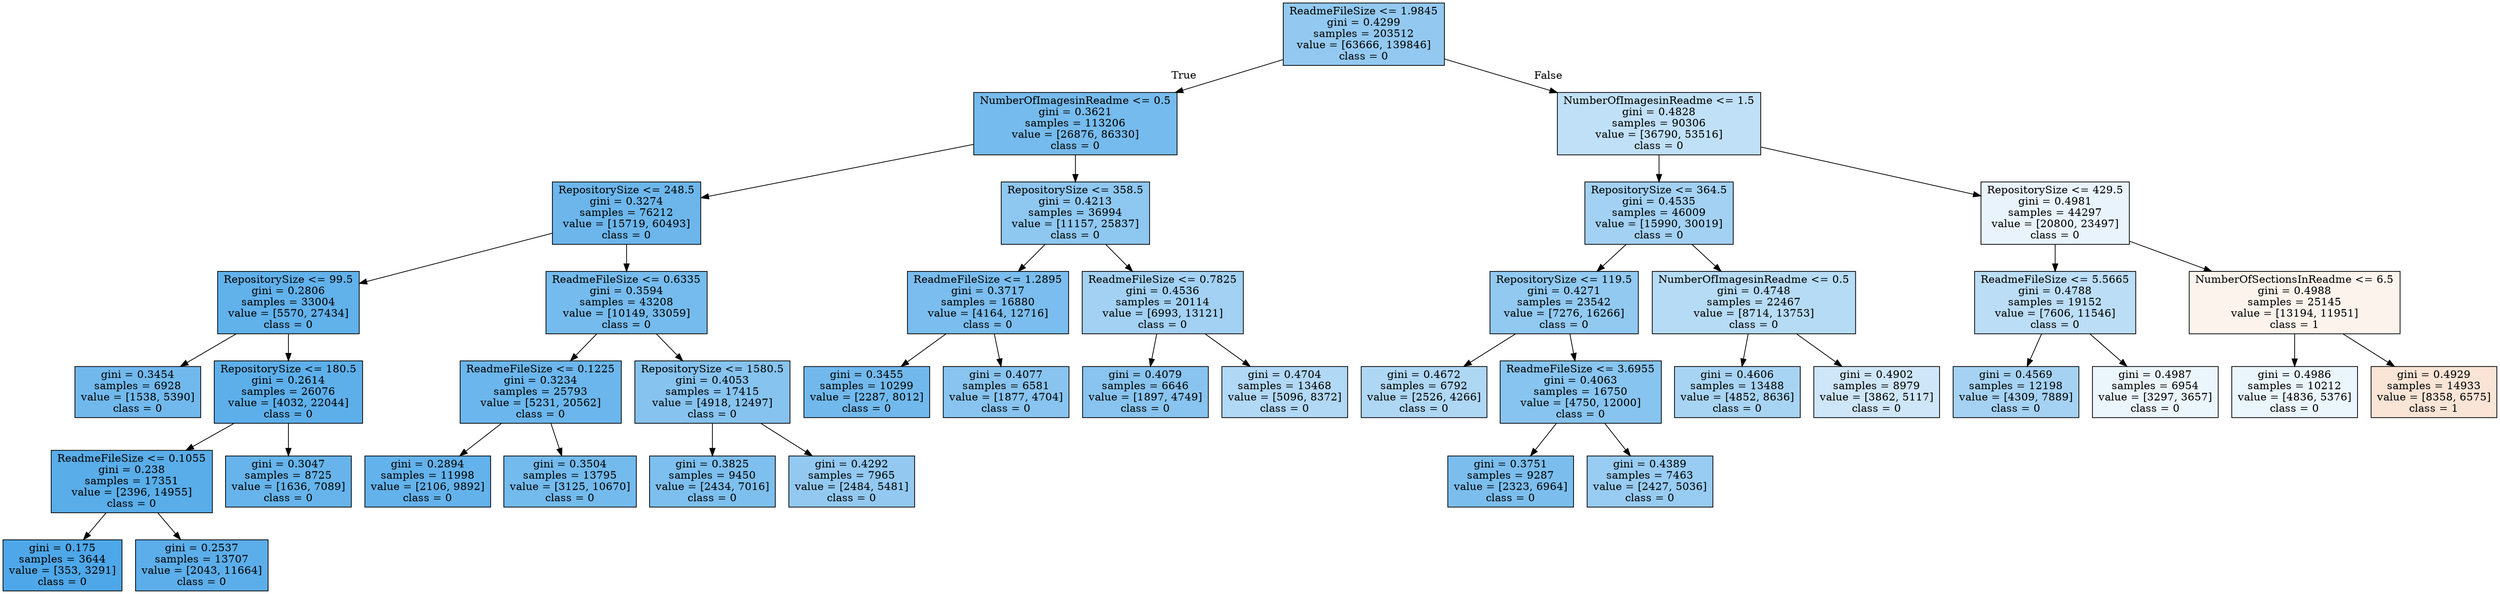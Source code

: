 digraph Tree {
node [shape=box, style="filled", color="black"] ;
0 [label="ReadmeFileSize <= 1.9845\ngini = 0.4299\nsamples = 203512\nvalue = [63666, 139846]\nclass = 0", fillcolor="#399de58b"] ;
1 [label="NumberOfImagesinReadme <= 0.5\ngini = 0.3621\nsamples = 113206\nvalue = [26876, 86330]\nclass = 0", fillcolor="#399de5b0"] ;
0 -> 1 [labeldistance=2.5, labelangle=45, headlabel="True"] ;
2 [label="RepositorySize <= 248.5\ngini = 0.3274\nsamples = 76212\nvalue = [15719, 60493]\nclass = 0", fillcolor="#399de5bd"] ;
1 -> 2 ;
3 [label="RepositorySize <= 99.5\ngini = 0.2806\nsamples = 33004\nvalue = [5570, 27434]\nclass = 0", fillcolor="#399de5cb"] ;
2 -> 3 ;
4 [label="gini = 0.3454\nsamples = 6928\nvalue = [1538, 5390]\nclass = 0", fillcolor="#399de5b6"] ;
3 -> 4 ;
5 [label="RepositorySize <= 180.5\ngini = 0.2614\nsamples = 26076\nvalue = [4032, 22044]\nclass = 0", fillcolor="#399de5d0"] ;
3 -> 5 ;
6 [label="ReadmeFileSize <= 0.1055\ngini = 0.238\nsamples = 17351\nvalue = [2396, 14955]\nclass = 0", fillcolor="#399de5d6"] ;
5 -> 6 ;
7 [label="gini = 0.175\nsamples = 3644\nvalue = [353, 3291]\nclass = 0", fillcolor="#399de5e4"] ;
6 -> 7 ;
8 [label="gini = 0.2537\nsamples = 13707\nvalue = [2043, 11664]\nclass = 0", fillcolor="#399de5d2"] ;
6 -> 8 ;
9 [label="gini = 0.3047\nsamples = 8725\nvalue = [1636, 7089]\nclass = 0", fillcolor="#399de5c4"] ;
5 -> 9 ;
10 [label="ReadmeFileSize <= 0.6335\ngini = 0.3594\nsamples = 43208\nvalue = [10149, 33059]\nclass = 0", fillcolor="#399de5b1"] ;
2 -> 10 ;
11 [label="ReadmeFileSize <= 0.1225\ngini = 0.3234\nsamples = 25793\nvalue = [5231, 20562]\nclass = 0", fillcolor="#399de5be"] ;
10 -> 11 ;
12 [label="gini = 0.2894\nsamples = 11998\nvalue = [2106, 9892]\nclass = 0", fillcolor="#399de5c9"] ;
11 -> 12 ;
13 [label="gini = 0.3504\nsamples = 13795\nvalue = [3125, 10670]\nclass = 0", fillcolor="#399de5b4"] ;
11 -> 13 ;
14 [label="RepositorySize <= 1580.5\ngini = 0.4053\nsamples = 17415\nvalue = [4918, 12497]\nclass = 0", fillcolor="#399de59b"] ;
10 -> 14 ;
15 [label="gini = 0.3825\nsamples = 9450\nvalue = [2434, 7016]\nclass = 0", fillcolor="#399de5a7"] ;
14 -> 15 ;
16 [label="gini = 0.4292\nsamples = 7965\nvalue = [2484, 5481]\nclass = 0", fillcolor="#399de58b"] ;
14 -> 16 ;
17 [label="RepositorySize <= 358.5\ngini = 0.4213\nsamples = 36994\nvalue = [11157, 25837]\nclass = 0", fillcolor="#399de591"] ;
1 -> 17 ;
18 [label="ReadmeFileSize <= 1.2895\ngini = 0.3717\nsamples = 16880\nvalue = [4164, 12716]\nclass = 0", fillcolor="#399de5ab"] ;
17 -> 18 ;
19 [label="gini = 0.3455\nsamples = 10299\nvalue = [2287, 8012]\nclass = 0", fillcolor="#399de5b6"] ;
18 -> 19 ;
20 [label="gini = 0.4077\nsamples = 6581\nvalue = [1877, 4704]\nclass = 0", fillcolor="#399de599"] ;
18 -> 20 ;
21 [label="ReadmeFileSize <= 0.7825\ngini = 0.4536\nsamples = 20114\nvalue = [6993, 13121]\nclass = 0", fillcolor="#399de577"] ;
17 -> 21 ;
22 [label="gini = 0.4079\nsamples = 6646\nvalue = [1897, 4749]\nclass = 0", fillcolor="#399de599"] ;
21 -> 22 ;
23 [label="gini = 0.4704\nsamples = 13468\nvalue = [5096, 8372]\nclass = 0", fillcolor="#399de564"] ;
21 -> 23 ;
24 [label="NumberOfImagesinReadme <= 1.5\ngini = 0.4828\nsamples = 90306\nvalue = [36790, 53516]\nclass = 0", fillcolor="#399de550"] ;
0 -> 24 [labeldistance=2.5, labelangle=-45, headlabel="False"] ;
25 [label="RepositorySize <= 364.5\ngini = 0.4535\nsamples = 46009\nvalue = [15990, 30019]\nclass = 0", fillcolor="#399de577"] ;
24 -> 25 ;
26 [label="RepositorySize <= 119.5\ngini = 0.4271\nsamples = 23542\nvalue = [7276, 16266]\nclass = 0", fillcolor="#399de58d"] ;
25 -> 26 ;
27 [label="gini = 0.4672\nsamples = 6792\nvalue = [2526, 4266]\nclass = 0", fillcolor="#399de568"] ;
26 -> 27 ;
28 [label="ReadmeFileSize <= 3.6955\ngini = 0.4063\nsamples = 16750\nvalue = [4750, 12000]\nclass = 0", fillcolor="#399de59a"] ;
26 -> 28 ;
29 [label="gini = 0.3751\nsamples = 9287\nvalue = [2323, 6964]\nclass = 0", fillcolor="#399de5aa"] ;
28 -> 29 ;
30 [label="gini = 0.4389\nsamples = 7463\nvalue = [2427, 5036]\nclass = 0", fillcolor="#399de584"] ;
28 -> 30 ;
31 [label="NumberOfImagesinReadme <= 0.5\ngini = 0.4748\nsamples = 22467\nvalue = [8714, 13753]\nclass = 0", fillcolor="#399de55d"] ;
25 -> 31 ;
32 [label="gini = 0.4606\nsamples = 13488\nvalue = [4852, 8636]\nclass = 0", fillcolor="#399de570"] ;
31 -> 32 ;
33 [label="gini = 0.4902\nsamples = 8979\nvalue = [3862, 5117]\nclass = 0", fillcolor="#399de53f"] ;
31 -> 33 ;
34 [label="RepositorySize <= 429.5\ngini = 0.4981\nsamples = 44297\nvalue = [20800, 23497]\nclass = 0", fillcolor="#399de51d"] ;
24 -> 34 ;
35 [label="ReadmeFileSize <= 5.5665\ngini = 0.4788\nsamples = 19152\nvalue = [7606, 11546]\nclass = 0", fillcolor="#399de557"] ;
34 -> 35 ;
36 [label="gini = 0.4569\nsamples = 12198\nvalue = [4309, 7889]\nclass = 0", fillcolor="#399de574"] ;
35 -> 36 ;
37 [label="gini = 0.4987\nsamples = 6954\nvalue = [3297, 3657]\nclass = 0", fillcolor="#399de519"] ;
35 -> 37 ;
38 [label="NumberOfSectionsInReadme <= 6.5\ngini = 0.4988\nsamples = 25145\nvalue = [13194, 11951]\nclass = 1", fillcolor="#e5813918"] ;
34 -> 38 ;
39 [label="gini = 0.4986\nsamples = 10212\nvalue = [4836, 5376]\nclass = 0", fillcolor="#399de51a"] ;
38 -> 39 ;
40 [label="gini = 0.4929\nsamples = 14933\nvalue = [8358, 6575]\nclass = 1", fillcolor="#e5813936"] ;
38 -> 40 ;
}